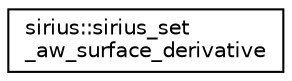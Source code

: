 digraph "Graphical Class Hierarchy"
{
 // INTERACTIVE_SVG=YES
  edge [fontname="Helvetica",fontsize="10",labelfontname="Helvetica",labelfontsize="10"];
  node [fontname="Helvetica",fontsize="10",shape=record];
  rankdir="LR";
  Node1 [label="sirius::sirius_set\l_aw_surface_derivative",height=0.2,width=0.4,color="black", fillcolor="white", style="filled",URL="$interfacesirius_1_1sirius__set__aw__surface__derivative.html"];
}
